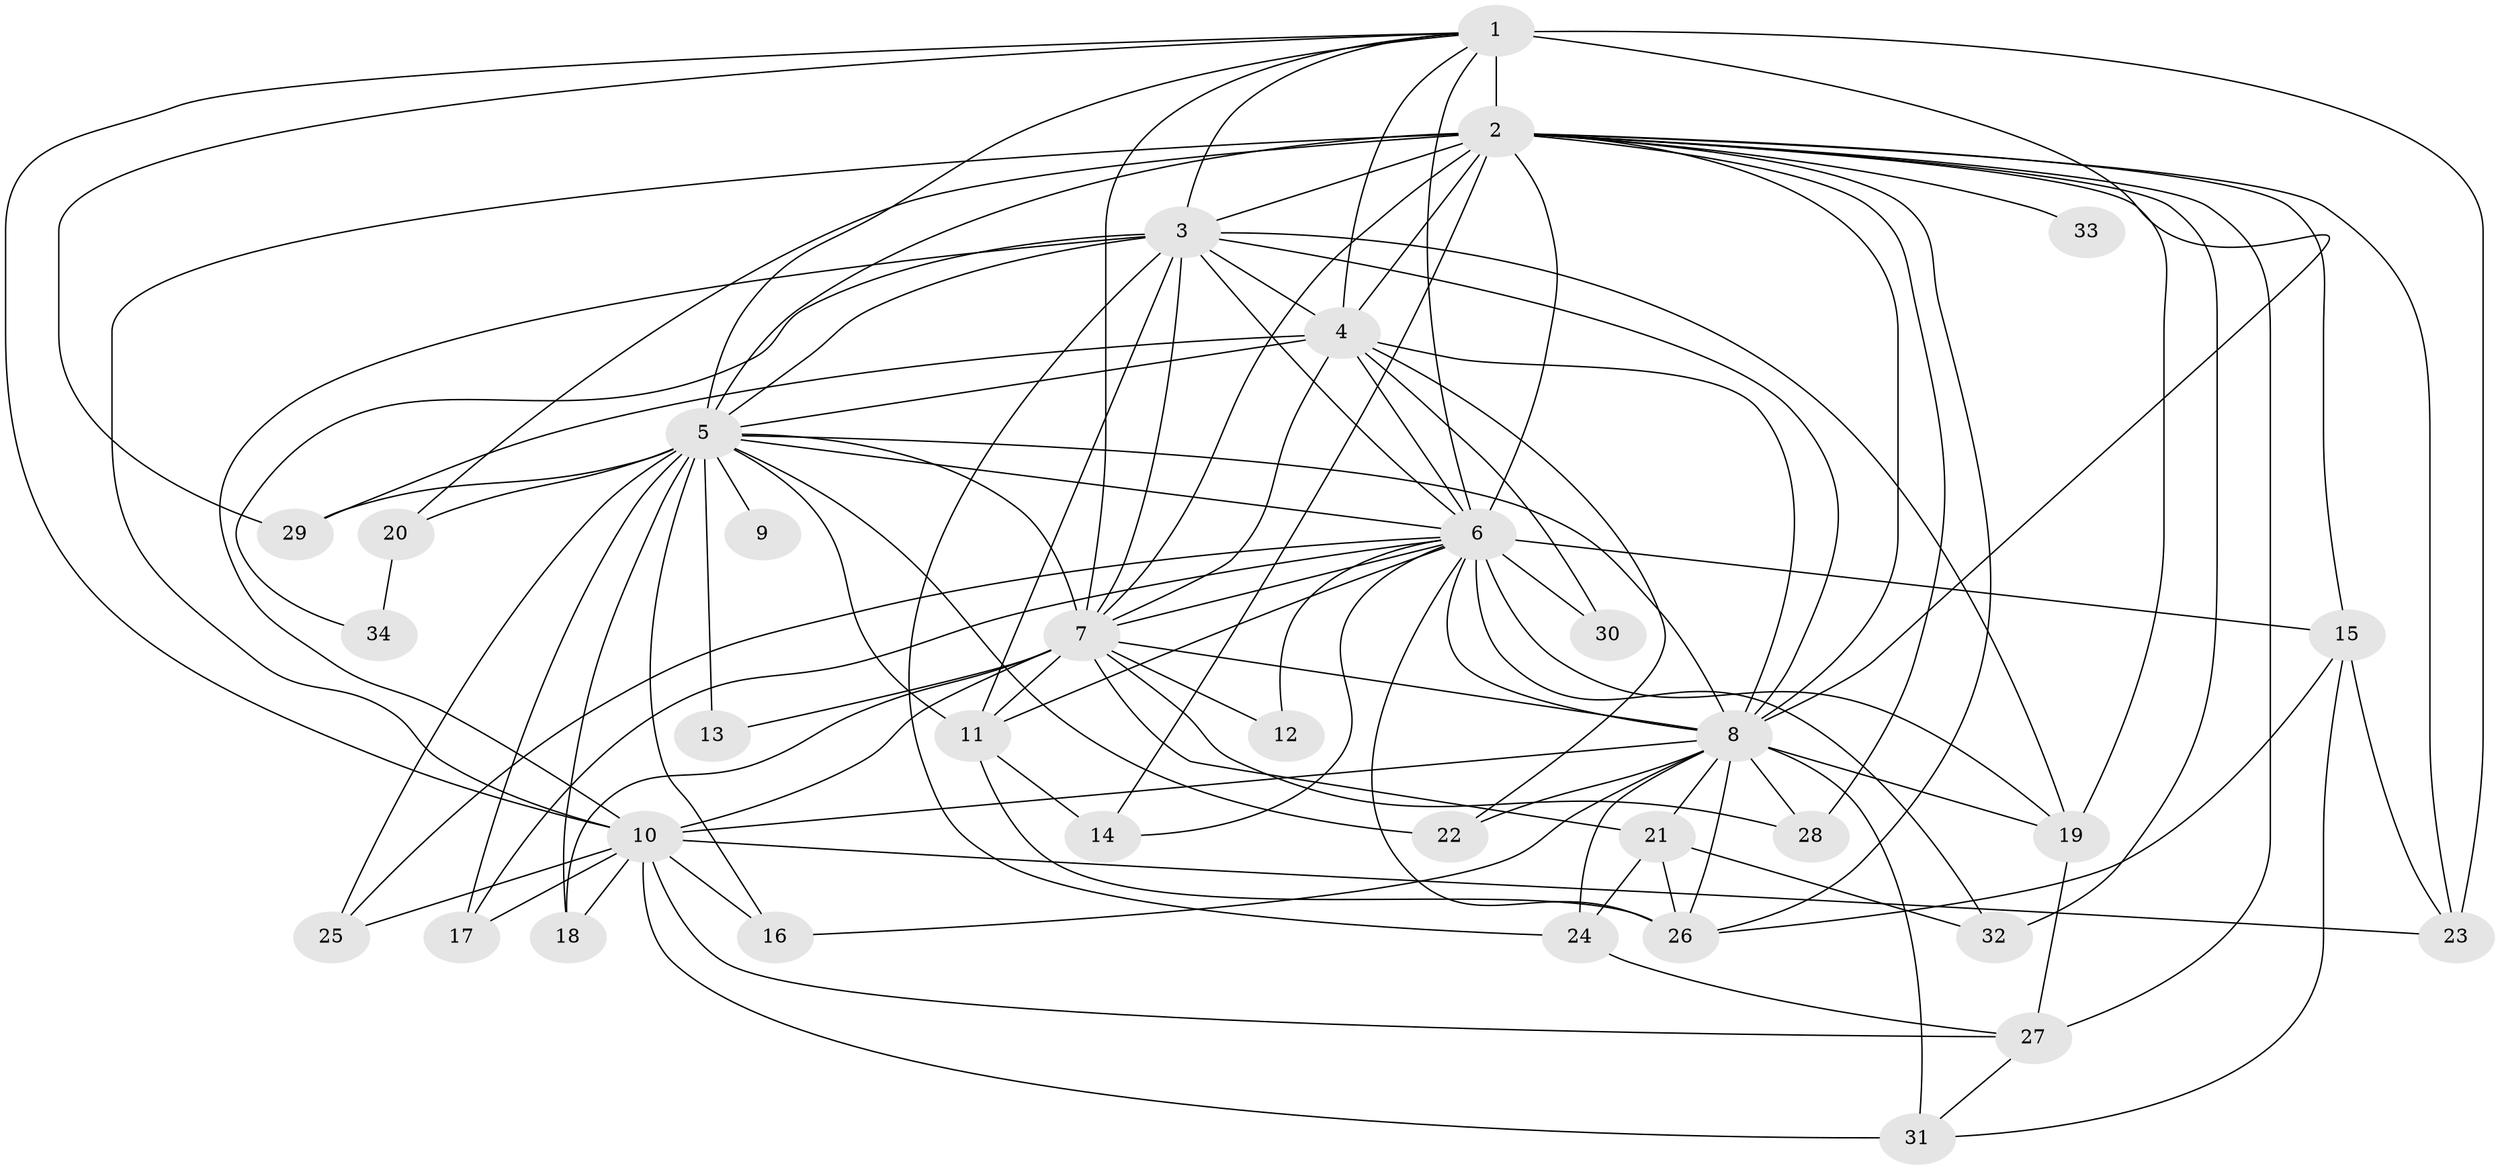 // original degree distribution, {19: 0.018867924528301886, 34: 0.009433962264150943, 16: 0.009433962264150943, 14: 0.009433962264150943, 27: 0.009433962264150943, 31: 0.009433962264150943, 17: 0.009433962264150943, 12: 0.009433962264150943, 22: 0.009433962264150943, 2: 0.5754716981132075, 10: 0.018867924528301886, 3: 0.18867924528301888, 5: 0.03773584905660377, 6: 0.009433962264150943, 4: 0.0660377358490566, 7: 0.009433962264150943}
// Generated by graph-tools (version 1.1) at 2025/49/03/04/25 22:49:49]
// undirected, 34 vertices, 105 edges
graph export_dot {
  node [color=gray90,style=filled];
  1;
  2;
  3;
  4;
  5;
  6;
  7;
  8;
  9;
  10;
  11;
  12;
  13;
  14;
  15;
  16;
  17;
  18;
  19;
  20;
  21;
  22;
  23;
  24;
  25;
  26;
  27;
  28;
  29;
  30;
  31;
  32;
  33;
  34;
  1 -- 2 [weight=6.0];
  1 -- 3 [weight=1.0];
  1 -- 4 [weight=2.0];
  1 -- 5 [weight=1.0];
  1 -- 6 [weight=2.0];
  1 -- 7 [weight=2.0];
  1 -- 8 [weight=1.0];
  1 -- 10 [weight=1.0];
  1 -- 23 [weight=4.0];
  1 -- 29 [weight=1.0];
  2 -- 3 [weight=2.0];
  2 -- 4 [weight=2.0];
  2 -- 5 [weight=4.0];
  2 -- 6 [weight=4.0];
  2 -- 7 [weight=3.0];
  2 -- 8 [weight=1.0];
  2 -- 10 [weight=3.0];
  2 -- 14 [weight=1.0];
  2 -- 15 [weight=2.0];
  2 -- 19 [weight=1.0];
  2 -- 20 [weight=3.0];
  2 -- 23 [weight=1.0];
  2 -- 26 [weight=1.0];
  2 -- 27 [weight=1.0];
  2 -- 28 [weight=1.0];
  2 -- 32 [weight=1.0];
  2 -- 33 [weight=2.0];
  3 -- 4 [weight=2.0];
  3 -- 5 [weight=1.0];
  3 -- 6 [weight=1.0];
  3 -- 7 [weight=3.0];
  3 -- 8 [weight=1.0];
  3 -- 10 [weight=1.0];
  3 -- 11 [weight=1.0];
  3 -- 19 [weight=1.0];
  3 -- 24 [weight=1.0];
  3 -- 34 [weight=1.0];
  4 -- 5 [weight=3.0];
  4 -- 6 [weight=2.0];
  4 -- 7 [weight=4.0];
  4 -- 8 [weight=2.0];
  4 -- 22 [weight=2.0];
  4 -- 29 [weight=2.0];
  4 -- 30 [weight=1.0];
  5 -- 6 [weight=1.0];
  5 -- 7 [weight=2.0];
  5 -- 8 [weight=1.0];
  5 -- 9 [weight=2.0];
  5 -- 11 [weight=1.0];
  5 -- 13 [weight=2.0];
  5 -- 16 [weight=1.0];
  5 -- 17 [weight=1.0];
  5 -- 18 [weight=1.0];
  5 -- 20 [weight=1.0];
  5 -- 22 [weight=1.0];
  5 -- 25 [weight=1.0];
  5 -- 29 [weight=1.0];
  6 -- 7 [weight=3.0];
  6 -- 8 [weight=1.0];
  6 -- 11 [weight=1.0];
  6 -- 12 [weight=1.0];
  6 -- 14 [weight=1.0];
  6 -- 15 [weight=5.0];
  6 -- 17 [weight=1.0];
  6 -- 19 [weight=2.0];
  6 -- 25 [weight=1.0];
  6 -- 26 [weight=1.0];
  6 -- 30 [weight=2.0];
  6 -- 32 [weight=1.0];
  7 -- 8 [weight=3.0];
  7 -- 10 [weight=1.0];
  7 -- 11 [weight=4.0];
  7 -- 12 [weight=2.0];
  7 -- 13 [weight=2.0];
  7 -- 18 [weight=1.0];
  7 -- 21 [weight=1.0];
  7 -- 28 [weight=1.0];
  8 -- 10 [weight=1.0];
  8 -- 16 [weight=1.0];
  8 -- 19 [weight=1.0];
  8 -- 21 [weight=1.0];
  8 -- 22 [weight=1.0];
  8 -- 24 [weight=3.0];
  8 -- 26 [weight=1.0];
  8 -- 28 [weight=1.0];
  8 -- 31 [weight=1.0];
  10 -- 16 [weight=2.0];
  10 -- 17 [weight=1.0];
  10 -- 18 [weight=1.0];
  10 -- 23 [weight=2.0];
  10 -- 25 [weight=2.0];
  10 -- 27 [weight=1.0];
  10 -- 31 [weight=2.0];
  11 -- 14 [weight=1.0];
  11 -- 26 [weight=1.0];
  15 -- 23 [weight=1.0];
  15 -- 26 [weight=1.0];
  15 -- 31 [weight=1.0];
  19 -- 27 [weight=2.0];
  20 -- 34 [weight=1.0];
  21 -- 24 [weight=2.0];
  21 -- 26 [weight=2.0];
  21 -- 32 [weight=1.0];
  24 -- 27 [weight=1.0];
  27 -- 31 [weight=1.0];
}
